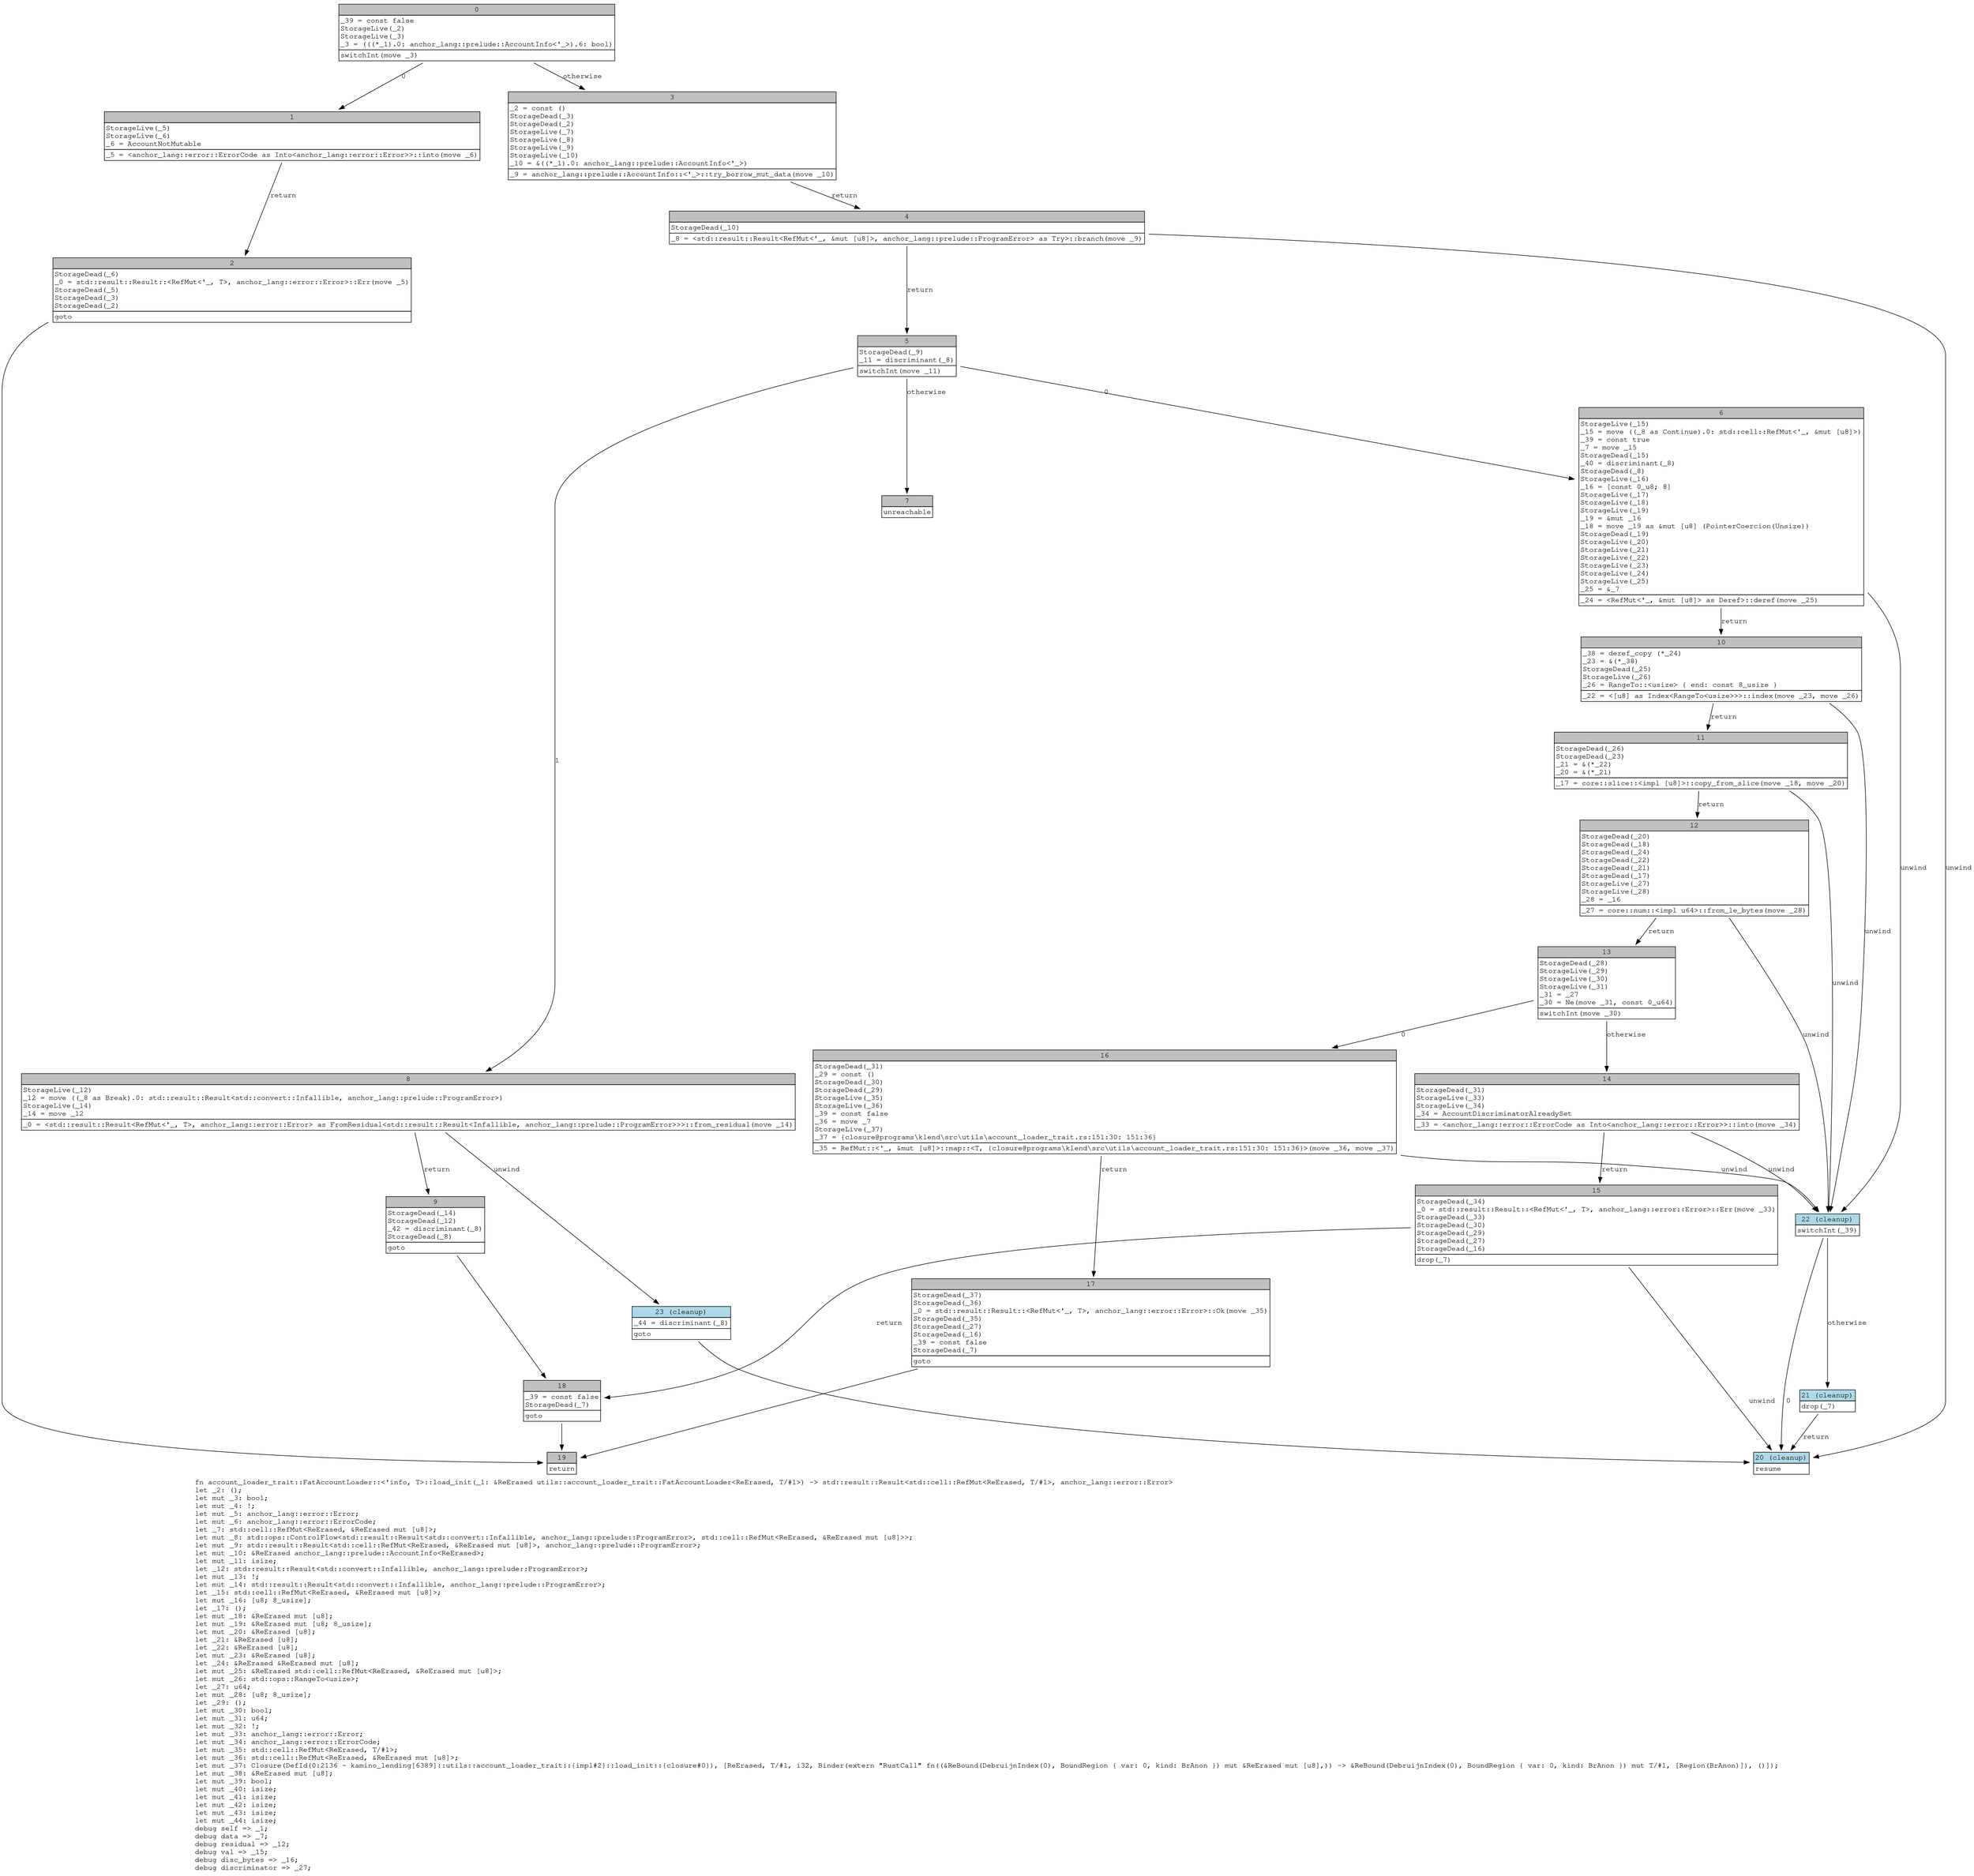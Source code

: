digraph Mir_0_2134 {
    graph [fontname="Courier, monospace"];
    node [fontname="Courier, monospace"];
    edge [fontname="Courier, monospace"];
    label=<fn account_loader_trait::FatAccountLoader::&lt;'info, T&gt;::load_init(_1: &amp;ReErased utils::account_loader_trait::FatAccountLoader&lt;ReErased, T/#1&gt;) -&gt; std::result::Result&lt;std::cell::RefMut&lt;ReErased, T/#1&gt;, anchor_lang::error::Error&gt;<br align="left"/>let _2: ();<br align="left"/>let mut _3: bool;<br align="left"/>let mut _4: !;<br align="left"/>let mut _5: anchor_lang::error::Error;<br align="left"/>let mut _6: anchor_lang::error::ErrorCode;<br align="left"/>let _7: std::cell::RefMut&lt;ReErased, &amp;ReErased mut [u8]&gt;;<br align="left"/>let mut _8: std::ops::ControlFlow&lt;std::result::Result&lt;std::convert::Infallible, anchor_lang::prelude::ProgramError&gt;, std::cell::RefMut&lt;ReErased, &amp;ReErased mut [u8]&gt;&gt;;<br align="left"/>let mut _9: std::result::Result&lt;std::cell::RefMut&lt;ReErased, &amp;ReErased mut [u8]&gt;, anchor_lang::prelude::ProgramError&gt;;<br align="left"/>let mut _10: &amp;ReErased anchor_lang::prelude::AccountInfo&lt;ReErased&gt;;<br align="left"/>let mut _11: isize;<br align="left"/>let _12: std::result::Result&lt;std::convert::Infallible, anchor_lang::prelude::ProgramError&gt;;<br align="left"/>let mut _13: !;<br align="left"/>let mut _14: std::result::Result&lt;std::convert::Infallible, anchor_lang::prelude::ProgramError&gt;;<br align="left"/>let _15: std::cell::RefMut&lt;ReErased, &amp;ReErased mut [u8]&gt;;<br align="left"/>let mut _16: [u8; 8_usize];<br align="left"/>let _17: ();<br align="left"/>let mut _18: &amp;ReErased mut [u8];<br align="left"/>let mut _19: &amp;ReErased mut [u8; 8_usize];<br align="left"/>let mut _20: &amp;ReErased [u8];<br align="left"/>let _21: &amp;ReErased [u8];<br align="left"/>let _22: &amp;ReErased [u8];<br align="left"/>let mut _23: &amp;ReErased [u8];<br align="left"/>let _24: &amp;ReErased &amp;ReErased mut [u8];<br align="left"/>let mut _25: &amp;ReErased std::cell::RefMut&lt;ReErased, &amp;ReErased mut [u8]&gt;;<br align="left"/>let mut _26: std::ops::RangeTo&lt;usize&gt;;<br align="left"/>let _27: u64;<br align="left"/>let mut _28: [u8; 8_usize];<br align="left"/>let _29: ();<br align="left"/>let mut _30: bool;<br align="left"/>let mut _31: u64;<br align="left"/>let mut _32: !;<br align="left"/>let mut _33: anchor_lang::error::Error;<br align="left"/>let mut _34: anchor_lang::error::ErrorCode;<br align="left"/>let mut _35: std::cell::RefMut&lt;ReErased, T/#1&gt;;<br align="left"/>let mut _36: std::cell::RefMut&lt;ReErased, &amp;ReErased mut [u8]&gt;;<br align="left"/>let mut _37: Closure(DefId(0:2136 ~ kamino_lending[6389]::utils::account_loader_trait::{impl#2}::load_init::{closure#0}), [ReErased, T/#1, i32, Binder(extern &quot;RustCall&quot; fn((&amp;ReBound(DebruijnIndex(0), BoundRegion { var: 0, kind: BrAnon }) mut &amp;ReErased mut [u8],)) -&gt; &amp;ReBound(DebruijnIndex(0), BoundRegion { var: 0, kind: BrAnon }) mut T/#1, [Region(BrAnon)]), ()]);<br align="left"/>let mut _38: &amp;ReErased mut [u8];<br align="left"/>let mut _39: bool;<br align="left"/>let mut _40: isize;<br align="left"/>let mut _41: isize;<br align="left"/>let mut _42: isize;<br align="left"/>let mut _43: isize;<br align="left"/>let mut _44: isize;<br align="left"/>debug self =&gt; _1;<br align="left"/>debug data =&gt; _7;<br align="left"/>debug residual =&gt; _12;<br align="left"/>debug val =&gt; _15;<br align="left"/>debug disc_bytes =&gt; _16;<br align="left"/>debug discriminator =&gt; _27;<br align="left"/>>;
    bb0__0_2134 [shape="none", label=<<table border="0" cellborder="1" cellspacing="0"><tr><td bgcolor="gray" align="center" colspan="1">0</td></tr><tr><td align="left" balign="left">_39 = const false<br/>StorageLive(_2)<br/>StorageLive(_3)<br/>_3 = (((*_1).0: anchor_lang::prelude::AccountInfo&lt;'_&gt;).6: bool)<br/></td></tr><tr><td align="left">switchInt(move _3)</td></tr></table>>];
    bb1__0_2134 [shape="none", label=<<table border="0" cellborder="1" cellspacing="0"><tr><td bgcolor="gray" align="center" colspan="1">1</td></tr><tr><td align="left" balign="left">StorageLive(_5)<br/>StorageLive(_6)<br/>_6 = AccountNotMutable<br/></td></tr><tr><td align="left">_5 = &lt;anchor_lang::error::ErrorCode as Into&lt;anchor_lang::error::Error&gt;&gt;::into(move _6)</td></tr></table>>];
    bb2__0_2134 [shape="none", label=<<table border="0" cellborder="1" cellspacing="0"><tr><td bgcolor="gray" align="center" colspan="1">2</td></tr><tr><td align="left" balign="left">StorageDead(_6)<br/>_0 = std::result::Result::&lt;RefMut&lt;'_, T&gt;, anchor_lang::error::Error&gt;::Err(move _5)<br/>StorageDead(_5)<br/>StorageDead(_3)<br/>StorageDead(_2)<br/></td></tr><tr><td align="left">goto</td></tr></table>>];
    bb3__0_2134 [shape="none", label=<<table border="0" cellborder="1" cellspacing="0"><tr><td bgcolor="gray" align="center" colspan="1">3</td></tr><tr><td align="left" balign="left">_2 = const ()<br/>StorageDead(_3)<br/>StorageDead(_2)<br/>StorageLive(_7)<br/>StorageLive(_8)<br/>StorageLive(_9)<br/>StorageLive(_10)<br/>_10 = &amp;((*_1).0: anchor_lang::prelude::AccountInfo&lt;'_&gt;)<br/></td></tr><tr><td align="left">_9 = anchor_lang::prelude::AccountInfo::&lt;'_&gt;::try_borrow_mut_data(move _10)</td></tr></table>>];
    bb4__0_2134 [shape="none", label=<<table border="0" cellborder="1" cellspacing="0"><tr><td bgcolor="gray" align="center" colspan="1">4</td></tr><tr><td align="left" balign="left">StorageDead(_10)<br/></td></tr><tr><td align="left">_8 = &lt;std::result::Result&lt;RefMut&lt;'_, &amp;mut [u8]&gt;, anchor_lang::prelude::ProgramError&gt; as Try&gt;::branch(move _9)</td></tr></table>>];
    bb5__0_2134 [shape="none", label=<<table border="0" cellborder="1" cellspacing="0"><tr><td bgcolor="gray" align="center" colspan="1">5</td></tr><tr><td align="left" balign="left">StorageDead(_9)<br/>_11 = discriminant(_8)<br/></td></tr><tr><td align="left">switchInt(move _11)</td></tr></table>>];
    bb6__0_2134 [shape="none", label=<<table border="0" cellborder="1" cellspacing="0"><tr><td bgcolor="gray" align="center" colspan="1">6</td></tr><tr><td align="left" balign="left">StorageLive(_15)<br/>_15 = move ((_8 as Continue).0: std::cell::RefMut&lt;'_, &amp;mut [u8]&gt;)<br/>_39 = const true<br/>_7 = move _15<br/>StorageDead(_15)<br/>_40 = discriminant(_8)<br/>StorageDead(_8)<br/>StorageLive(_16)<br/>_16 = [const 0_u8; 8]<br/>StorageLive(_17)<br/>StorageLive(_18)<br/>StorageLive(_19)<br/>_19 = &amp;mut _16<br/>_18 = move _19 as &amp;mut [u8] (PointerCoercion(Unsize))<br/>StorageDead(_19)<br/>StorageLive(_20)<br/>StorageLive(_21)<br/>StorageLive(_22)<br/>StorageLive(_23)<br/>StorageLive(_24)<br/>StorageLive(_25)<br/>_25 = &amp;_7<br/></td></tr><tr><td align="left">_24 = &lt;RefMut&lt;'_, &amp;mut [u8]&gt; as Deref&gt;::deref(move _25)</td></tr></table>>];
    bb7__0_2134 [shape="none", label=<<table border="0" cellborder="1" cellspacing="0"><tr><td bgcolor="gray" align="center" colspan="1">7</td></tr><tr><td align="left">unreachable</td></tr></table>>];
    bb8__0_2134 [shape="none", label=<<table border="0" cellborder="1" cellspacing="0"><tr><td bgcolor="gray" align="center" colspan="1">8</td></tr><tr><td align="left" balign="left">StorageLive(_12)<br/>_12 = move ((_8 as Break).0: std::result::Result&lt;std::convert::Infallible, anchor_lang::prelude::ProgramError&gt;)<br/>StorageLive(_14)<br/>_14 = move _12<br/></td></tr><tr><td align="left">_0 = &lt;std::result::Result&lt;RefMut&lt;'_, T&gt;, anchor_lang::error::Error&gt; as FromResidual&lt;std::result::Result&lt;Infallible, anchor_lang::prelude::ProgramError&gt;&gt;&gt;::from_residual(move _14)</td></tr></table>>];
    bb9__0_2134 [shape="none", label=<<table border="0" cellborder="1" cellspacing="0"><tr><td bgcolor="gray" align="center" colspan="1">9</td></tr><tr><td align="left" balign="left">StorageDead(_14)<br/>StorageDead(_12)<br/>_42 = discriminant(_8)<br/>StorageDead(_8)<br/></td></tr><tr><td align="left">goto</td></tr></table>>];
    bb10__0_2134 [shape="none", label=<<table border="0" cellborder="1" cellspacing="0"><tr><td bgcolor="gray" align="center" colspan="1">10</td></tr><tr><td align="left" balign="left">_38 = deref_copy (*_24)<br/>_23 = &amp;(*_38)<br/>StorageDead(_25)<br/>StorageLive(_26)<br/>_26 = RangeTo::&lt;usize&gt; { end: const 8_usize }<br/></td></tr><tr><td align="left">_22 = &lt;[u8] as Index&lt;RangeTo&lt;usize&gt;&gt;&gt;::index(move _23, move _26)</td></tr></table>>];
    bb11__0_2134 [shape="none", label=<<table border="0" cellborder="1" cellspacing="0"><tr><td bgcolor="gray" align="center" colspan="1">11</td></tr><tr><td align="left" balign="left">StorageDead(_26)<br/>StorageDead(_23)<br/>_21 = &amp;(*_22)<br/>_20 = &amp;(*_21)<br/></td></tr><tr><td align="left">_17 = core::slice::&lt;impl [u8]&gt;::copy_from_slice(move _18, move _20)</td></tr></table>>];
    bb12__0_2134 [shape="none", label=<<table border="0" cellborder="1" cellspacing="0"><tr><td bgcolor="gray" align="center" colspan="1">12</td></tr><tr><td align="left" balign="left">StorageDead(_20)<br/>StorageDead(_18)<br/>StorageDead(_24)<br/>StorageDead(_22)<br/>StorageDead(_21)<br/>StorageDead(_17)<br/>StorageLive(_27)<br/>StorageLive(_28)<br/>_28 = _16<br/></td></tr><tr><td align="left">_27 = core::num::&lt;impl u64&gt;::from_le_bytes(move _28)</td></tr></table>>];
    bb13__0_2134 [shape="none", label=<<table border="0" cellborder="1" cellspacing="0"><tr><td bgcolor="gray" align="center" colspan="1">13</td></tr><tr><td align="left" balign="left">StorageDead(_28)<br/>StorageLive(_29)<br/>StorageLive(_30)<br/>StorageLive(_31)<br/>_31 = _27<br/>_30 = Ne(move _31, const 0_u64)<br/></td></tr><tr><td align="left">switchInt(move _30)</td></tr></table>>];
    bb14__0_2134 [shape="none", label=<<table border="0" cellborder="1" cellspacing="0"><tr><td bgcolor="gray" align="center" colspan="1">14</td></tr><tr><td align="left" balign="left">StorageDead(_31)<br/>StorageLive(_33)<br/>StorageLive(_34)<br/>_34 = AccountDiscriminatorAlreadySet<br/></td></tr><tr><td align="left">_33 = &lt;anchor_lang::error::ErrorCode as Into&lt;anchor_lang::error::Error&gt;&gt;::into(move _34)</td></tr></table>>];
    bb15__0_2134 [shape="none", label=<<table border="0" cellborder="1" cellspacing="0"><tr><td bgcolor="gray" align="center" colspan="1">15</td></tr><tr><td align="left" balign="left">StorageDead(_34)<br/>_0 = std::result::Result::&lt;RefMut&lt;'_, T&gt;, anchor_lang::error::Error&gt;::Err(move _33)<br/>StorageDead(_33)<br/>StorageDead(_30)<br/>StorageDead(_29)<br/>StorageDead(_27)<br/>StorageDead(_16)<br/></td></tr><tr><td align="left">drop(_7)</td></tr></table>>];
    bb16__0_2134 [shape="none", label=<<table border="0" cellborder="1" cellspacing="0"><tr><td bgcolor="gray" align="center" colspan="1">16</td></tr><tr><td align="left" balign="left">StorageDead(_31)<br/>_29 = const ()<br/>StorageDead(_30)<br/>StorageDead(_29)<br/>StorageLive(_35)<br/>StorageLive(_36)<br/>_39 = const false<br/>_36 = move _7<br/>StorageLive(_37)<br/>_37 = {closure@programs\klend\src\utils\account_loader_trait.rs:151:30: 151:36}<br/></td></tr><tr><td align="left">_35 = RefMut::&lt;'_, &amp;mut [u8]&gt;::map::&lt;T, {closure@programs\klend\src\utils\account_loader_trait.rs:151:30: 151:36}&gt;(move _36, move _37)</td></tr></table>>];
    bb17__0_2134 [shape="none", label=<<table border="0" cellborder="1" cellspacing="0"><tr><td bgcolor="gray" align="center" colspan="1">17</td></tr><tr><td align="left" balign="left">StorageDead(_37)<br/>StorageDead(_36)<br/>_0 = std::result::Result::&lt;RefMut&lt;'_, T&gt;, anchor_lang::error::Error&gt;::Ok(move _35)<br/>StorageDead(_35)<br/>StorageDead(_27)<br/>StorageDead(_16)<br/>_39 = const false<br/>StorageDead(_7)<br/></td></tr><tr><td align="left">goto</td></tr></table>>];
    bb18__0_2134 [shape="none", label=<<table border="0" cellborder="1" cellspacing="0"><tr><td bgcolor="gray" align="center" colspan="1">18</td></tr><tr><td align="left" balign="left">_39 = const false<br/>StorageDead(_7)<br/></td></tr><tr><td align="left">goto</td></tr></table>>];
    bb19__0_2134 [shape="none", label=<<table border="0" cellborder="1" cellspacing="0"><tr><td bgcolor="gray" align="center" colspan="1">19</td></tr><tr><td align="left">return</td></tr></table>>];
    bb20__0_2134 [shape="none", label=<<table border="0" cellborder="1" cellspacing="0"><tr><td bgcolor="lightblue" align="center" colspan="1">20 (cleanup)</td></tr><tr><td align="left">resume</td></tr></table>>];
    bb21__0_2134 [shape="none", label=<<table border="0" cellborder="1" cellspacing="0"><tr><td bgcolor="lightblue" align="center" colspan="1">21 (cleanup)</td></tr><tr><td align="left">drop(_7)</td></tr></table>>];
    bb22__0_2134 [shape="none", label=<<table border="0" cellborder="1" cellspacing="0"><tr><td bgcolor="lightblue" align="center" colspan="1">22 (cleanup)</td></tr><tr><td align="left">switchInt(_39)</td></tr></table>>];
    bb23__0_2134 [shape="none", label=<<table border="0" cellborder="1" cellspacing="0"><tr><td bgcolor="lightblue" align="center" colspan="1">23 (cleanup)</td></tr><tr><td align="left" balign="left">_44 = discriminant(_8)<br/></td></tr><tr><td align="left">goto</td></tr></table>>];
    bb0__0_2134 -> bb1__0_2134 [label="0"];
    bb0__0_2134 -> bb3__0_2134 [label="otherwise"];
    bb1__0_2134 -> bb2__0_2134 [label="return"];
    bb2__0_2134 -> bb19__0_2134 [label=""];
    bb3__0_2134 -> bb4__0_2134 [label="return"];
    bb4__0_2134 -> bb5__0_2134 [label="return"];
    bb4__0_2134 -> bb20__0_2134 [label="unwind"];
    bb5__0_2134 -> bb6__0_2134 [label="0"];
    bb5__0_2134 -> bb8__0_2134 [label="1"];
    bb5__0_2134 -> bb7__0_2134 [label="otherwise"];
    bb6__0_2134 -> bb10__0_2134 [label="return"];
    bb6__0_2134 -> bb22__0_2134 [label="unwind"];
    bb8__0_2134 -> bb9__0_2134 [label="return"];
    bb8__0_2134 -> bb23__0_2134 [label="unwind"];
    bb9__0_2134 -> bb18__0_2134 [label=""];
    bb10__0_2134 -> bb11__0_2134 [label="return"];
    bb10__0_2134 -> bb22__0_2134 [label="unwind"];
    bb11__0_2134 -> bb12__0_2134 [label="return"];
    bb11__0_2134 -> bb22__0_2134 [label="unwind"];
    bb12__0_2134 -> bb13__0_2134 [label="return"];
    bb12__0_2134 -> bb22__0_2134 [label="unwind"];
    bb13__0_2134 -> bb16__0_2134 [label="0"];
    bb13__0_2134 -> bb14__0_2134 [label="otherwise"];
    bb14__0_2134 -> bb15__0_2134 [label="return"];
    bb14__0_2134 -> bb22__0_2134 [label="unwind"];
    bb15__0_2134 -> bb18__0_2134 [label="return"];
    bb15__0_2134 -> bb20__0_2134 [label="unwind"];
    bb16__0_2134 -> bb17__0_2134 [label="return"];
    bb16__0_2134 -> bb22__0_2134 [label="unwind"];
    bb17__0_2134 -> bb19__0_2134 [label=""];
    bb18__0_2134 -> bb19__0_2134 [label=""];
    bb21__0_2134 -> bb20__0_2134 [label="return"];
    bb22__0_2134 -> bb20__0_2134 [label="0"];
    bb22__0_2134 -> bb21__0_2134 [label="otherwise"];
    bb23__0_2134 -> bb20__0_2134 [label=""];
}

